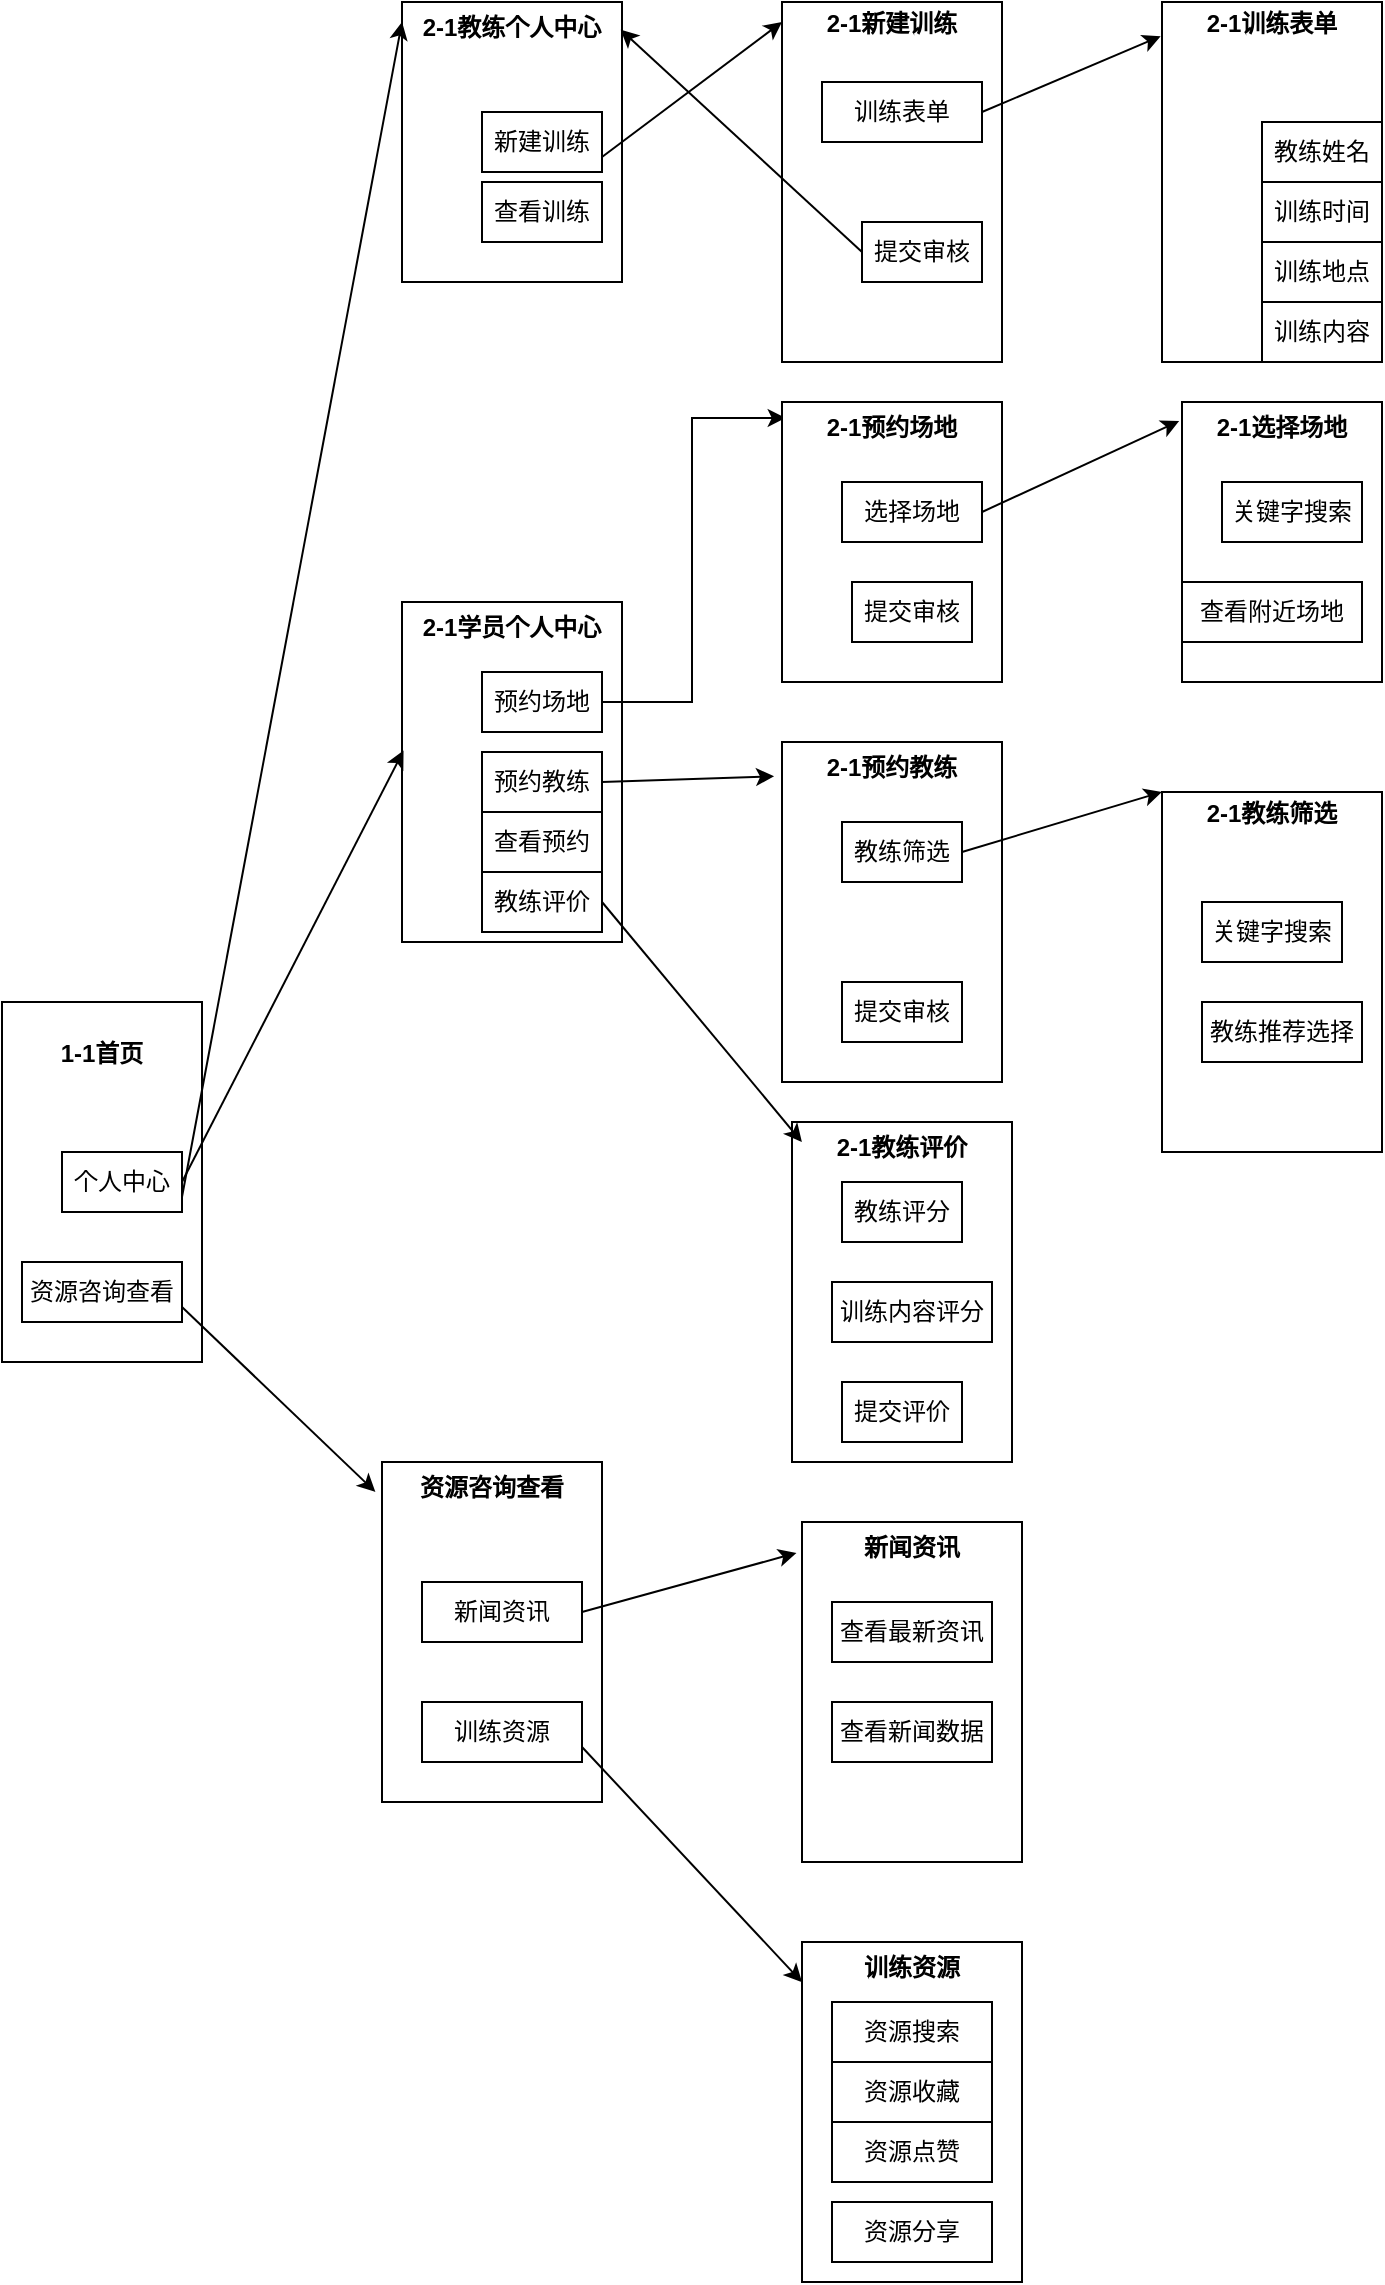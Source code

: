 <mxfile version="14.7.1" type="github">
  <diagram id="mHXlc0OOzH8LVMHhlI8o" name="Page-1">
    <mxGraphModel dx="1730" dy="1148" grid="1" gridSize="10" guides="1" tooltips="1" connect="1" arrows="1" fold="1" page="1" pageScale="1" pageWidth="827" pageHeight="1169" math="0" shadow="0">
      <root>
        <mxCell id="0" />
        <mxCell id="1" parent="0" />
        <mxCell id="D36p8Nw9q8Qgh6gDfxnA-1" value="&lt;div&gt;1-1首页&lt;/div&gt;&lt;div&gt;&lt;br&gt;&lt;/div&gt;&lt;div&gt;&lt;br&gt;&lt;/div&gt;&lt;div&gt;&lt;br&gt;&lt;/div&gt;&lt;div&gt;&lt;br&gt;&lt;/div&gt;&lt;div&gt;&lt;br&gt;&lt;/div&gt;&lt;div&gt;&lt;br&gt;&lt;/div&gt;&lt;div&gt;&lt;br&gt;&lt;/div&gt;&lt;div&gt;&lt;br&gt;&lt;/div&gt;&lt;div&gt;&lt;br&gt;&lt;/div&gt;" style="rounded=0;whiteSpace=wrap;html=1;fontStyle=1" vertex="1" parent="1">
          <mxGeometry x="70" y="510" width="100" height="180" as="geometry" />
        </mxCell>
        <mxCell id="D36p8Nw9q8Qgh6gDfxnA-2" value="个人中心" style="rounded=0;whiteSpace=wrap;html=1;" vertex="1" parent="1">
          <mxGeometry x="100" y="585" width="60" height="30" as="geometry" />
        </mxCell>
        <mxCell id="D36p8Nw9q8Qgh6gDfxnA-5" value="&lt;div&gt;2-1教练个人中心&lt;/div&gt;&lt;div&gt;&lt;br&gt;&lt;/div&gt;&lt;div&gt;&lt;br&gt;&lt;/div&gt;&lt;div&gt;&lt;br&gt;&lt;/div&gt;&lt;div&gt;&lt;br&gt;&lt;/div&gt;&lt;div&gt;&lt;br&gt;&lt;/div&gt;&lt;div&gt;&lt;br&gt;&lt;/div&gt;&lt;div&gt;&lt;br&gt;&lt;/div&gt;&lt;div&gt;&lt;br&gt;&lt;/div&gt;" style="rounded=0;whiteSpace=wrap;html=1;fontStyle=1" vertex="1" parent="1">
          <mxGeometry x="270" y="10" width="110" height="140" as="geometry" />
        </mxCell>
        <mxCell id="D36p8Nw9q8Qgh6gDfxnA-9" value="查看训练" style="rounded=0;whiteSpace=wrap;html=1;" vertex="1" parent="1">
          <mxGeometry x="310" y="100" width="60" height="30" as="geometry" />
        </mxCell>
        <mxCell id="D36p8Nw9q8Qgh6gDfxnA-11" value="&lt;div&gt;2-1新建训练&lt;/div&gt;&lt;div&gt;&lt;br&gt;&lt;/div&gt;&lt;div&gt;&lt;br&gt;&lt;/div&gt;&lt;div&gt;&lt;br&gt;&lt;/div&gt;&lt;div&gt;&lt;br&gt;&lt;/div&gt;&lt;div&gt;&lt;br&gt;&lt;/div&gt;&lt;div&gt;&lt;br&gt;&lt;/div&gt;&lt;div&gt;&lt;br&gt;&lt;/div&gt;&lt;div&gt;&lt;br&gt;&lt;/div&gt;&lt;div&gt;&lt;br&gt;&lt;/div&gt;&lt;div&gt;&lt;br&gt;&lt;/div&gt;&lt;div&gt;&lt;br&gt;&lt;/div&gt;" style="rounded=0;whiteSpace=wrap;html=1;fontStyle=1" vertex="1" parent="1">
          <mxGeometry x="460" y="10" width="110" height="180" as="geometry" />
        </mxCell>
        <mxCell id="D36p8Nw9q8Qgh6gDfxnA-12" value="&lt;div&gt;2-1学员个人中心&lt;/div&gt;&lt;div&gt;&lt;br&gt;&lt;/div&gt;&lt;div&gt;&lt;br&gt;&lt;/div&gt;&lt;div&gt;&lt;br&gt;&lt;/div&gt;&lt;div&gt;&lt;br&gt;&lt;/div&gt;&lt;div&gt;&lt;br&gt;&lt;/div&gt;&lt;div&gt;&lt;br&gt;&lt;/div&gt;&lt;div&gt;&lt;br&gt;&lt;/div&gt;&lt;div&gt;&lt;br&gt;&lt;/div&gt;&lt;div&gt;&lt;br&gt;&lt;/div&gt;&lt;div&gt;&lt;br&gt;&lt;/div&gt;" style="rounded=0;whiteSpace=wrap;html=1;fontStyle=1" vertex="1" parent="1">
          <mxGeometry x="270" y="310" width="110" height="170" as="geometry" />
        </mxCell>
        <mxCell id="D36p8Nw9q8Qgh6gDfxnA-13" value="新建训练" style="rounded=0;whiteSpace=wrap;html=1;" vertex="1" parent="1">
          <mxGeometry x="310" y="65" width="60" height="30" as="geometry" />
        </mxCell>
        <mxCell id="D36p8Nw9q8Qgh6gDfxnA-36" style="edgeStyle=orthogonalEdgeStyle;rounded=0;orthogonalLoop=1;jettySize=auto;html=1;exitX=1;exitY=0.5;exitDx=0;exitDy=0;entryX=0.017;entryY=0.057;entryDx=0;entryDy=0;entryPerimeter=0;" edge="1" parent="1" source="D36p8Nw9q8Qgh6gDfxnA-14" target="D36p8Nw9q8Qgh6gDfxnA-35">
          <mxGeometry relative="1" as="geometry">
            <mxPoint x="450" y="220" as="targetPoint" />
          </mxGeometry>
        </mxCell>
        <mxCell id="D36p8Nw9q8Qgh6gDfxnA-14" value="预约场地" style="rounded=0;whiteSpace=wrap;html=1;" vertex="1" parent="1">
          <mxGeometry x="310" y="345" width="60" height="30" as="geometry" />
        </mxCell>
        <mxCell id="D36p8Nw9q8Qgh6gDfxnA-15" value="查看预约" style="rounded=0;whiteSpace=wrap;html=1;" vertex="1" parent="1">
          <mxGeometry x="310" y="415" width="60" height="30" as="geometry" />
        </mxCell>
        <mxCell id="D36p8Nw9q8Qgh6gDfxnA-17" value="训练表单" style="rounded=0;whiteSpace=wrap;html=1;" vertex="1" parent="1">
          <mxGeometry x="480" y="50" width="80" height="30" as="geometry" />
        </mxCell>
        <mxCell id="D36p8Nw9q8Qgh6gDfxnA-18" value="&lt;div&gt;2-1训练表单&lt;/div&gt;&lt;div&gt;&lt;br&gt;&lt;/div&gt;&lt;div&gt;&lt;br&gt;&lt;/div&gt;&lt;div&gt;&lt;br&gt;&lt;/div&gt;&lt;div&gt;&lt;br&gt;&lt;/div&gt;&lt;div&gt;&lt;br&gt;&lt;/div&gt;&lt;div&gt;&lt;br&gt;&lt;/div&gt;&lt;div&gt;&lt;br&gt;&lt;/div&gt;&lt;div&gt;&lt;br&gt;&lt;/div&gt;&lt;div&gt;&lt;br&gt;&lt;/div&gt;&lt;div&gt;&lt;br&gt;&lt;/div&gt;&lt;div&gt;&lt;br&gt;&lt;/div&gt;" style="rounded=0;whiteSpace=wrap;html=1;fontStyle=1" vertex="1" parent="1">
          <mxGeometry x="650" y="10" width="110" height="180" as="geometry" />
        </mxCell>
        <mxCell id="D36p8Nw9q8Qgh6gDfxnA-20" value="训练地点" style="rounded=0;whiteSpace=wrap;html=1;" vertex="1" parent="1">
          <mxGeometry x="700" y="130" width="60" height="30" as="geometry" />
        </mxCell>
        <mxCell id="D36p8Nw9q8Qgh6gDfxnA-21" value="教练姓名" style="rounded=0;whiteSpace=wrap;html=1;" vertex="1" parent="1">
          <mxGeometry x="700" y="70" width="60" height="30" as="geometry" />
        </mxCell>
        <mxCell id="D36p8Nw9q8Qgh6gDfxnA-22" value="训练时间" style="rounded=0;whiteSpace=wrap;html=1;" vertex="1" parent="1">
          <mxGeometry x="700" y="100" width="60" height="30" as="geometry" />
        </mxCell>
        <mxCell id="D36p8Nw9q8Qgh6gDfxnA-24" value="训练内容" style="rounded=0;whiteSpace=wrap;html=1;" vertex="1" parent="1">
          <mxGeometry x="700" y="160" width="60" height="30" as="geometry" />
        </mxCell>
        <mxCell id="D36p8Nw9q8Qgh6gDfxnA-26" value="提交审核" style="rounded=0;whiteSpace=wrap;html=1;" vertex="1" parent="1">
          <mxGeometry x="500" y="120" width="60" height="30" as="geometry" />
        </mxCell>
        <mxCell id="D36p8Nw9q8Qgh6gDfxnA-28" value="" style="endArrow=classic;html=1;entryX=-0.006;entryY=0.095;entryDx=0;entryDy=0;entryPerimeter=0;exitX=1;exitY=0.5;exitDx=0;exitDy=0;" edge="1" parent="1" source="D36p8Nw9q8Qgh6gDfxnA-17" target="D36p8Nw9q8Qgh6gDfxnA-18">
          <mxGeometry width="50" height="50" relative="1" as="geometry">
            <mxPoint x="340" y="240" as="sourcePoint" />
            <mxPoint x="390" y="190" as="targetPoint" />
          </mxGeometry>
        </mxCell>
        <mxCell id="D36p8Nw9q8Qgh6gDfxnA-32" value="" style="endArrow=classic;html=1;entryX=0.994;entryY=0.099;entryDx=0;entryDy=0;entryPerimeter=0;exitX=0;exitY=0.5;exitDx=0;exitDy=0;" edge="1" parent="1" source="D36p8Nw9q8Qgh6gDfxnA-26" target="D36p8Nw9q8Qgh6gDfxnA-5">
          <mxGeometry width="50" height="50" relative="1" as="geometry">
            <mxPoint x="460" y="290" as="sourcePoint" />
            <mxPoint x="510" y="240" as="targetPoint" />
          </mxGeometry>
        </mxCell>
        <mxCell id="D36p8Nw9q8Qgh6gDfxnA-33" value="" style="endArrow=classic;html=1;exitX=1;exitY=0.75;exitDx=0;exitDy=0;" edge="1" parent="1" source="D36p8Nw9q8Qgh6gDfxnA-13">
          <mxGeometry width="50" height="50" relative="1" as="geometry">
            <mxPoint x="370" y="140" as="sourcePoint" />
            <mxPoint x="460" y="20" as="targetPoint" />
          </mxGeometry>
        </mxCell>
        <mxCell id="D36p8Nw9q8Qgh6gDfxnA-34" value="资源咨询查看" style="rounded=0;whiteSpace=wrap;html=1;" vertex="1" parent="1">
          <mxGeometry x="80" y="640" width="80" height="30" as="geometry" />
        </mxCell>
        <mxCell id="D36p8Nw9q8Qgh6gDfxnA-35" value="&lt;div&gt;2-1预约场地&lt;/div&gt;&lt;div&gt;&lt;br&gt;&lt;/div&gt;&lt;div&gt;&lt;br&gt;&lt;/div&gt;&lt;div&gt;&lt;br&gt;&lt;/div&gt;&lt;div&gt;&lt;br&gt;&lt;/div&gt;&lt;div&gt;&lt;br&gt;&lt;/div&gt;&lt;div&gt;&lt;br&gt;&lt;/div&gt;&lt;div&gt;&lt;br&gt;&lt;/div&gt;&lt;div&gt;&lt;br&gt;&lt;/div&gt;" style="rounded=0;whiteSpace=wrap;html=1;fontStyle=1" vertex="1" parent="1">
          <mxGeometry x="460" y="210" width="110" height="140" as="geometry" />
        </mxCell>
        <mxCell id="D36p8Nw9q8Qgh6gDfxnA-38" value="选择场地" style="rounded=0;whiteSpace=wrap;html=1;" vertex="1" parent="1">
          <mxGeometry x="490" y="250" width="70" height="30" as="geometry" />
        </mxCell>
        <mxCell id="D36p8Nw9q8Qgh6gDfxnA-39" value="提交审核" style="rounded=0;whiteSpace=wrap;html=1;" vertex="1" parent="1">
          <mxGeometry x="495" y="300" width="60" height="30" as="geometry" />
        </mxCell>
        <mxCell id="D36p8Nw9q8Qgh6gDfxnA-44" value="&lt;div&gt;&lt;br&gt;&lt;/div&gt;&lt;div&gt;&lt;br&gt;&lt;/div&gt;&lt;div&gt;&lt;br&gt;&lt;/div&gt;&lt;div&gt;2-1选择场地&lt;/div&gt;&lt;div&gt;&lt;br&gt;&lt;/div&gt;&lt;div&gt;&lt;br&gt;&lt;/div&gt;&lt;div&gt;&lt;br&gt;&lt;/div&gt;&lt;div&gt;&lt;br&gt;&lt;/div&gt;&lt;div&gt;&lt;br&gt;&lt;/div&gt;&lt;div&gt;&lt;br&gt;&lt;/div&gt;&lt;div&gt;&lt;br&gt;&lt;/div&gt;&lt;div&gt;&lt;br&gt;&lt;/div&gt;&lt;div&gt;&lt;br&gt;&lt;/div&gt;&lt;div&gt;&lt;br&gt;&lt;/div&gt;&lt;div&gt;&lt;br&gt;&lt;/div&gt;" style="rounded=0;whiteSpace=wrap;html=1;fontStyle=1" vertex="1" parent="1">
          <mxGeometry x="660" y="210" width="100" height="140" as="geometry" />
        </mxCell>
        <mxCell id="D36p8Nw9q8Qgh6gDfxnA-45" value="关键字搜索" style="rounded=0;whiteSpace=wrap;html=1;" vertex="1" parent="1">
          <mxGeometry x="680" y="250" width="70" height="30" as="geometry" />
        </mxCell>
        <mxCell id="D36p8Nw9q8Qgh6gDfxnA-46" value="预约教练" style="rounded=0;whiteSpace=wrap;html=1;" vertex="1" parent="1">
          <mxGeometry x="310" y="385" width="60" height="30" as="geometry" />
        </mxCell>
        <mxCell id="D36p8Nw9q8Qgh6gDfxnA-427" value="查看附近场地" style="rounded=0;whiteSpace=wrap;html=1;" vertex="1" parent="1">
          <mxGeometry x="660" y="300" width="90" height="30" as="geometry" />
        </mxCell>
        <mxCell id="D36p8Nw9q8Qgh6gDfxnA-429" value="&lt;div&gt;2-1预约教练&lt;/div&gt;&lt;div&gt;&lt;br&gt;&lt;/div&gt;&lt;div&gt;&lt;br&gt;&lt;/div&gt;&lt;div&gt;&lt;br&gt;&lt;/div&gt;&lt;div&gt;&lt;br&gt;&lt;/div&gt;&lt;div&gt;&lt;br&gt;&lt;/div&gt;&lt;div&gt;&lt;br&gt;&lt;/div&gt;&lt;div&gt;&lt;br&gt;&lt;/div&gt;&lt;div&gt;&lt;br&gt;&lt;/div&gt;&lt;div&gt;&lt;br&gt;&lt;/div&gt;&lt;div&gt;&lt;br&gt;&lt;/div&gt;" style="rounded=0;whiteSpace=wrap;html=1;fontStyle=1" vertex="1" parent="1">
          <mxGeometry x="460" y="380" width="110" height="170" as="geometry" />
        </mxCell>
        <mxCell id="D36p8Nw9q8Qgh6gDfxnA-431" value="教练筛选" style="rounded=0;whiteSpace=wrap;html=1;" vertex="1" parent="1">
          <mxGeometry x="490" y="420" width="60" height="30" as="geometry" />
        </mxCell>
        <mxCell id="D36p8Nw9q8Qgh6gDfxnA-433" value="提交审核" style="rounded=0;whiteSpace=wrap;html=1;" vertex="1" parent="1">
          <mxGeometry x="490" y="500" width="60" height="30" as="geometry" />
        </mxCell>
        <mxCell id="D36p8Nw9q8Qgh6gDfxnA-434" value="&lt;div&gt;2-1教练筛选&lt;/div&gt;&lt;div&gt;&lt;br&gt;&lt;/div&gt;&lt;div&gt;&lt;br&gt;&lt;/div&gt;&lt;div&gt;&lt;br&gt;&lt;/div&gt;&lt;div&gt;&lt;br&gt;&lt;/div&gt;&lt;div&gt;&lt;br&gt;&lt;/div&gt;&lt;div&gt;&lt;br&gt;&lt;/div&gt;&lt;div&gt;&lt;br&gt;&lt;/div&gt;&lt;div&gt;&lt;br&gt;&lt;/div&gt;&lt;div&gt;&lt;br&gt;&lt;/div&gt;&lt;div&gt;&lt;br&gt;&lt;/div&gt;&lt;div&gt;&lt;br&gt;&lt;/div&gt;" style="rounded=0;whiteSpace=wrap;html=1;fontStyle=1" vertex="1" parent="1">
          <mxGeometry x="650" y="405" width="110" height="180" as="geometry" />
        </mxCell>
        <mxCell id="D36p8Nw9q8Qgh6gDfxnA-435" value="关键字搜索" style="rounded=0;whiteSpace=wrap;html=1;" vertex="1" parent="1">
          <mxGeometry x="670" y="460" width="70" height="30" as="geometry" />
        </mxCell>
        <mxCell id="D36p8Nw9q8Qgh6gDfxnA-436" value="教练推荐选择" style="rounded=0;whiteSpace=wrap;html=1;" vertex="1" parent="1">
          <mxGeometry x="670" y="510" width="80" height="30" as="geometry" />
        </mxCell>
        <mxCell id="D36p8Nw9q8Qgh6gDfxnA-440" value="" style="endArrow=classic;html=1;entryX=-0.036;entryY=0.101;entryDx=0;entryDy=0;entryPerimeter=0;exitX=1;exitY=0.5;exitDx=0;exitDy=0;" edge="1" parent="1" source="D36p8Nw9q8Qgh6gDfxnA-46" target="D36p8Nw9q8Qgh6gDfxnA-429">
          <mxGeometry width="50" height="50" relative="1" as="geometry">
            <mxPoint x="330" y="480" as="sourcePoint" />
            <mxPoint x="380" y="430" as="targetPoint" />
          </mxGeometry>
        </mxCell>
        <mxCell id="D36p8Nw9q8Qgh6gDfxnA-441" value="" style="endArrow=classic;html=1;entryX=0;entryY=0;entryDx=0;entryDy=0;exitX=1;exitY=0.5;exitDx=0;exitDy=0;" edge="1" parent="1" source="D36p8Nw9q8Qgh6gDfxnA-431" target="D36p8Nw9q8Qgh6gDfxnA-434">
          <mxGeometry width="50" height="50" relative="1" as="geometry">
            <mxPoint x="290" y="510" as="sourcePoint" />
            <mxPoint x="340" y="460" as="targetPoint" />
          </mxGeometry>
        </mxCell>
        <mxCell id="D36p8Nw9q8Qgh6gDfxnA-442" value="教练评价" style="rounded=0;whiteSpace=wrap;html=1;" vertex="1" parent="1">
          <mxGeometry x="310" y="445" width="60" height="30" as="geometry" />
        </mxCell>
        <mxCell id="D36p8Nw9q8Qgh6gDfxnA-443" value="" style="endArrow=classic;html=1;exitX=1;exitY=0.5;exitDx=0;exitDy=0;entryX=-0.014;entryY=0.068;entryDx=0;entryDy=0;entryPerimeter=0;" edge="1" parent="1" source="D36p8Nw9q8Qgh6gDfxnA-38" target="D36p8Nw9q8Qgh6gDfxnA-44">
          <mxGeometry width="50" height="50" relative="1" as="geometry">
            <mxPoint x="600" y="310" as="sourcePoint" />
            <mxPoint x="650" y="260" as="targetPoint" />
          </mxGeometry>
        </mxCell>
        <mxCell id="D36p8Nw9q8Qgh6gDfxnA-444" value="&lt;div&gt;2-1教练评价&lt;/div&gt;&lt;div&gt;&lt;br&gt;&lt;/div&gt;&lt;div&gt;&lt;br&gt;&lt;/div&gt;&lt;div&gt;&lt;br&gt;&lt;/div&gt;&lt;div&gt;&lt;br&gt;&lt;/div&gt;&lt;div&gt;&lt;br&gt;&lt;/div&gt;&lt;div&gt;&lt;br&gt;&lt;/div&gt;&lt;div&gt;&lt;br&gt;&lt;/div&gt;&lt;div&gt;&lt;br&gt;&lt;/div&gt;&lt;div&gt;&lt;br&gt;&lt;/div&gt;&lt;div&gt;&lt;br&gt;&lt;/div&gt;" style="rounded=0;whiteSpace=wrap;html=1;fontStyle=1" vertex="1" parent="1">
          <mxGeometry x="465" y="570" width="110" height="170" as="geometry" />
        </mxCell>
        <mxCell id="D36p8Nw9q8Qgh6gDfxnA-445" value="" style="endArrow=classic;html=1;exitX=1;exitY=0.5;exitDx=0;exitDy=0;entryX=0.045;entryY=0.059;entryDx=0;entryDy=0;entryPerimeter=0;" edge="1" parent="1" source="D36p8Nw9q8Qgh6gDfxnA-442" target="D36p8Nw9q8Qgh6gDfxnA-444">
          <mxGeometry width="50" height="50" relative="1" as="geometry">
            <mxPoint x="460" y="560" as="sourcePoint" />
            <mxPoint x="510" y="510" as="targetPoint" />
          </mxGeometry>
        </mxCell>
        <mxCell id="D36p8Nw9q8Qgh6gDfxnA-446" value="教练评分" style="rounded=0;whiteSpace=wrap;html=1;" vertex="1" parent="1">
          <mxGeometry x="490" y="600" width="60" height="30" as="geometry" />
        </mxCell>
        <mxCell id="D36p8Nw9q8Qgh6gDfxnA-447" value="提交评价" style="rounded=0;whiteSpace=wrap;html=1;" vertex="1" parent="1">
          <mxGeometry x="490" y="700" width="60" height="30" as="geometry" />
        </mxCell>
        <mxCell id="D36p8Nw9q8Qgh6gDfxnA-452" value="" style="endArrow=classic;html=1;exitX=1;exitY=0.75;exitDx=0;exitDy=0;entryX=0;entryY=0.071;entryDx=0;entryDy=0;entryPerimeter=0;" edge="1" parent="1" source="D36p8Nw9q8Qgh6gDfxnA-2" target="D36p8Nw9q8Qgh6gDfxnA-5">
          <mxGeometry width="50" height="50" relative="1" as="geometry">
            <mxPoint x="40" y="400" as="sourcePoint" />
            <mxPoint x="260" y="120" as="targetPoint" />
          </mxGeometry>
        </mxCell>
        <mxCell id="D36p8Nw9q8Qgh6gDfxnA-453" value="" style="endArrow=classic;html=1;entryX=0.007;entryY=0.437;entryDx=0;entryDy=0;entryPerimeter=0;" edge="1" parent="1" target="D36p8Nw9q8Qgh6gDfxnA-12">
          <mxGeometry width="50" height="50" relative="1" as="geometry">
            <mxPoint x="160" y="600" as="sourcePoint" />
            <mxPoint x="200" y="340" as="targetPoint" />
          </mxGeometry>
        </mxCell>
        <mxCell id="D36p8Nw9q8Qgh6gDfxnA-454" value="&lt;div&gt;资源咨询查看&lt;/div&gt;&lt;div&gt;&lt;br&gt;&lt;/div&gt;&lt;div&gt;&lt;br&gt;&lt;/div&gt;&lt;div&gt;&lt;br&gt;&lt;/div&gt;&lt;div&gt;&lt;br&gt;&lt;/div&gt;&lt;div&gt;&lt;br&gt;&lt;/div&gt;&lt;div&gt;&lt;br&gt;&lt;/div&gt;&lt;div&gt;&lt;br&gt;&lt;/div&gt;&lt;div&gt;&lt;br&gt;&lt;/div&gt;&lt;div&gt;&lt;br&gt;&lt;/div&gt;&lt;div&gt;&lt;br&gt;&lt;/div&gt;" style="rounded=0;whiteSpace=wrap;html=1;fontStyle=1" vertex="1" parent="1">
          <mxGeometry x="260" y="740" width="110" height="170" as="geometry" />
        </mxCell>
        <mxCell id="D36p8Nw9q8Qgh6gDfxnA-455" value="训练内容评分" style="rounded=0;whiteSpace=wrap;html=1;" vertex="1" parent="1">
          <mxGeometry x="485" y="650" width="80" height="30" as="geometry" />
        </mxCell>
        <mxCell id="D36p8Nw9q8Qgh6gDfxnA-458" value="新闻资讯" style="rounded=0;whiteSpace=wrap;html=1;" vertex="1" parent="1">
          <mxGeometry x="280" y="800" width="80" height="30" as="geometry" />
        </mxCell>
        <mxCell id="D36p8Nw9q8Qgh6gDfxnA-459" value="训练资源" style="rounded=0;whiteSpace=wrap;html=1;" vertex="1" parent="1">
          <mxGeometry x="280" y="860" width="80" height="30" as="geometry" />
        </mxCell>
        <mxCell id="D36p8Nw9q8Qgh6gDfxnA-460" value="&lt;div&gt;训练资源&lt;/div&gt;&lt;div&gt;&lt;br&gt;&lt;/div&gt;&lt;div&gt;&lt;br&gt;&lt;/div&gt;&lt;div&gt;&lt;br&gt;&lt;/div&gt;&lt;div&gt;&lt;br&gt;&lt;/div&gt;&lt;div&gt;&lt;br&gt;&lt;/div&gt;&lt;div&gt;&lt;br&gt;&lt;/div&gt;&lt;div&gt;&lt;br&gt;&lt;/div&gt;&lt;div&gt;&lt;br&gt;&lt;/div&gt;&lt;div&gt;&lt;br&gt;&lt;/div&gt;&lt;div&gt;&lt;br&gt;&lt;/div&gt;" style="rounded=0;whiteSpace=wrap;html=1;fontStyle=1" vertex="1" parent="1">
          <mxGeometry x="470" y="980" width="110" height="170" as="geometry" />
        </mxCell>
        <mxCell id="D36p8Nw9q8Qgh6gDfxnA-462" value="资源收藏" style="rounded=0;whiteSpace=wrap;html=1;" vertex="1" parent="1">
          <mxGeometry x="485" y="1040" width="80" height="30" as="geometry" />
        </mxCell>
        <mxCell id="D36p8Nw9q8Qgh6gDfxnA-463" value="资源点赞" style="rounded=0;whiteSpace=wrap;html=1;" vertex="1" parent="1">
          <mxGeometry x="485" y="1070" width="80" height="30" as="geometry" />
        </mxCell>
        <mxCell id="D36p8Nw9q8Qgh6gDfxnA-464" value="资源分享" style="rounded=0;whiteSpace=wrap;html=1;" vertex="1" parent="1">
          <mxGeometry x="485" y="1110" width="80" height="30" as="geometry" />
        </mxCell>
        <mxCell id="D36p8Nw9q8Qgh6gDfxnA-466" value="&lt;div&gt;新闻资讯&lt;br&gt;&lt;/div&gt;&lt;div&gt;&lt;br&gt;&lt;/div&gt;&lt;div&gt;&lt;br&gt;&lt;/div&gt;&lt;div&gt;&lt;br&gt;&lt;/div&gt;&lt;div&gt;&lt;br&gt;&lt;/div&gt;&lt;div&gt;&lt;br&gt;&lt;/div&gt;&lt;div&gt;&lt;br&gt;&lt;/div&gt;&lt;div&gt;&lt;br&gt;&lt;/div&gt;&lt;div&gt;&lt;br&gt;&lt;/div&gt;&lt;div&gt;&lt;br&gt;&lt;/div&gt;&lt;div&gt;&lt;br&gt;&lt;/div&gt;" style="rounded=0;whiteSpace=wrap;html=1;fontStyle=1" vertex="1" parent="1">
          <mxGeometry x="470" y="770" width="110" height="170" as="geometry" />
        </mxCell>
        <mxCell id="D36p8Nw9q8Qgh6gDfxnA-467" value="查看最新资讯" style="rounded=0;whiteSpace=wrap;html=1;" vertex="1" parent="1">
          <mxGeometry x="485" y="810" width="80" height="30" as="geometry" />
        </mxCell>
        <mxCell id="D36p8Nw9q8Qgh6gDfxnA-468" value="查看新闻数据" style="rounded=0;whiteSpace=wrap;html=1;" vertex="1" parent="1">
          <mxGeometry x="485" y="860" width="80" height="30" as="geometry" />
        </mxCell>
        <mxCell id="D36p8Nw9q8Qgh6gDfxnA-470" value="" style="endArrow=classic;html=1;exitX=1;exitY=0.75;exitDx=0;exitDy=0;entryX=-0.03;entryY=0.088;entryDx=0;entryDy=0;entryPerimeter=0;" edge="1" parent="1" source="D36p8Nw9q8Qgh6gDfxnA-34" target="D36p8Nw9q8Qgh6gDfxnA-454">
          <mxGeometry width="50" height="50" relative="1" as="geometry">
            <mxPoint x="190" y="880" as="sourcePoint" />
            <mxPoint x="240" y="830" as="targetPoint" />
          </mxGeometry>
        </mxCell>
        <mxCell id="D36p8Nw9q8Qgh6gDfxnA-471" value="" style="endArrow=classic;html=1;exitX=1;exitY=0.5;exitDx=0;exitDy=0;entryX=-0.025;entryY=0.091;entryDx=0;entryDy=0;entryPerimeter=0;" edge="1" parent="1" source="D36p8Nw9q8Qgh6gDfxnA-458" target="D36p8Nw9q8Qgh6gDfxnA-466">
          <mxGeometry width="50" height="50" relative="1" as="geometry">
            <mxPoint x="200" y="1040" as="sourcePoint" />
            <mxPoint x="460" y="780" as="targetPoint" />
          </mxGeometry>
        </mxCell>
        <mxCell id="D36p8Nw9q8Qgh6gDfxnA-472" value="" style="endArrow=classic;html=1;entryX=0;entryY=0.118;entryDx=0;entryDy=0;entryPerimeter=0;exitX=1;exitY=0.75;exitDx=0;exitDy=0;" edge="1" parent="1" source="D36p8Nw9q8Qgh6gDfxnA-459" target="D36p8Nw9q8Qgh6gDfxnA-460">
          <mxGeometry width="50" height="50" relative="1" as="geometry">
            <mxPoint x="330" y="1040" as="sourcePoint" />
            <mxPoint x="380" y="990" as="targetPoint" />
          </mxGeometry>
        </mxCell>
        <mxCell id="D36p8Nw9q8Qgh6gDfxnA-477" value="资源搜索" style="rounded=0;whiteSpace=wrap;html=1;" vertex="1" parent="1">
          <mxGeometry x="485" y="1010" width="80" height="30" as="geometry" />
        </mxCell>
      </root>
    </mxGraphModel>
  </diagram>
</mxfile>
